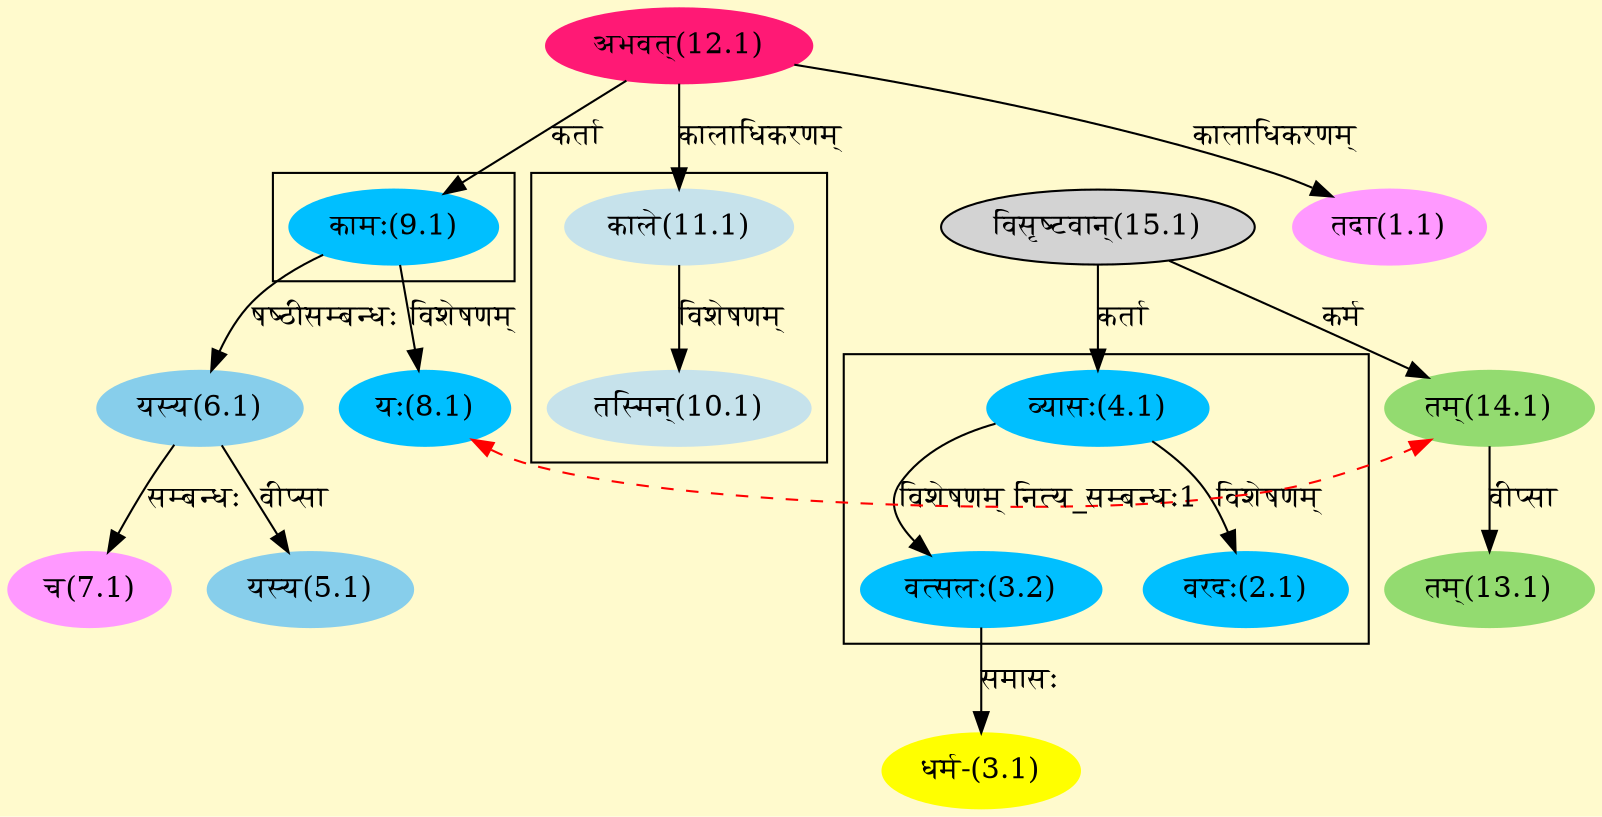 digraph G{
rankdir=BT;
 compound=true;
 bgcolor="lemonchiffon1";

subgraph cluster_1{
Node2_1 [style=filled, color="#00BFFF" label = "वरदः(2.1)"]
Node4_1 [style=filled, color="#00BFFF" label = "व्यासः(4.1)"]
Node3_2 [style=filled, color="#00BFFF" label = "वत्सलः(3.2)"]

}

subgraph cluster_2{
Node8_1 [style=filled, color="#00BFFF" label = "यः(8.1)"]
Node9_1 [style=filled, color="#00BFFF" label = "कामः(9.1)"]

}

subgraph cluster_3{
Node10_1 [style=filled, color="#C6E2EB" label = "तस्मिन्(10.1)"]
Node11_1 [style=filled, color="#C6E2EB" label = "काले(11.1)"]

}
Node1_1 [style=filled, color="#FF99FF" label = "तदा(1.1)"]
Node12_1 [style=filled, color="#FF1975" label = "अभवत्(12.1)"]
Node3_1 [style=filled, color="#FFFF00" label = "धर्म-(3.1)"]
Node3_2 [style=filled, color="#00BFFF" label = "वत्सलः(3.2)"]
Node4_1 [style=filled, color="#00BFFF" label = "व्यासः(4.1)"]
Node15_1 [style=filled, color="" label = "विसृष्टवान्(15.1)"]
Node5_1 [style=filled, color="#87CEEB" label = "यस्य(5.1)"]
Node6_1 [style=filled, color="#87CEEB" label = "यस्य(6.1)"]
Node9_1 [style=filled, color="#00BFFF" label = "कामः(9.1)"]
Node7_1 [style=filled, color="#FF99FF" label = "च(7.1)"]
Node8_1 [style=filled, color="#00BFFF" label = "यः(8.1)"]
Node14_1 [style=filled, color="#93DB70" label = "तम्(14.1)"]
Node11_1 [style=filled, color="#C6E2EB" label = "काले(11.1)"]
Node [style=filled, color="" label = "()"]
Node13_1 [style=filled, color="#93DB70" label = "तम्(13.1)"]
{rank = same; Node8_1; Node14_1;}
/* Start of Relations section */

Node1_1 -> Node12_1 [  label="कालाधिकरणम्"  dir="back" ]
Node2_1 -> Node4_1 [  label="विशेषणम्"  dir="back" ]
Node3_1 -> Node3_2 [  label="समासः"  dir="back" ]
Node3_2 -> Node4_1 [  label="विशेषणम्"  dir="back" ]
Node4_1 -> Node15_1 [  label="कर्ता"  dir="back" ]
Node5_1 -> Node6_1 [  label="वीप्सा"  dir="back" ]
Node6_1 -> Node9_1 [  label="षष्ठीसम्बन्धः"  dir="back" ]
Node7_1 -> Node6_1 [  label="सम्बन्धः"  dir="back" ]
Node8_1 -> Node9_1 [  label="विशेषणम्"  dir="back" ]
Node8_1 -> Node14_1 [ style=dashed color="red" label="नित्य_सम्बन्धः1"  dir="both" ]
Node9_1 -> Node12_1 [  label="कर्ता"  dir="back" ]
Node10_1 -> Node11_1 [  label="विशेषणम्"  dir="back" ]
Node11_1 -> Node12_1 [  label="कालाधिकरणम्"  dir="back" ]
Node13_1 -> Node14_1 [  label="वीप्सा"  dir="back" ]
Node14_1 -> Node15_1 [  label="कर्म"  dir="back" ]
}
